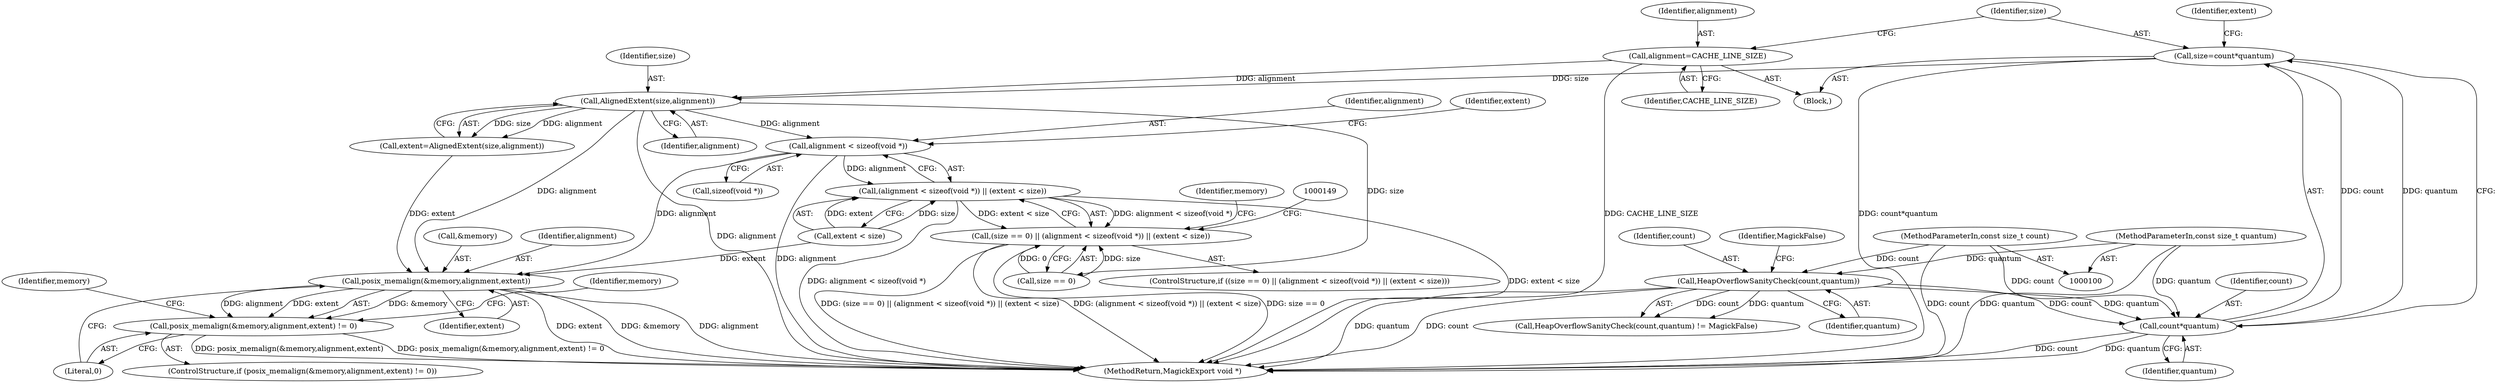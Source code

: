 digraph "0_ImageMagick_0474237508f39c4f783208123431815f1ededb76_3@API" {
"1000140" [label="(Call,alignment < sizeof(void *))"];
"1000131" [label="(Call,AlignedExtent(size,alignment))"];
"1000124" [label="(Call,size=count*quantum)"];
"1000126" [label="(Call,count*quantum)"];
"1000110" [label="(Call,HeapOverflowSanityCheck(count,quantum))"];
"1000101" [label="(MethodParameterIn,const size_t count)"];
"1000102" [label="(MethodParameterIn,const size_t quantum)"];
"1000121" [label="(Call,alignment=CACHE_LINE_SIZE)"];
"1000139" [label="(Call,(alignment < sizeof(void *)) || (extent < size))"];
"1000135" [label="(Call,(size == 0) || (alignment < sizeof(void *)) || (extent < size))"];
"1000153" [label="(Call,posix_memalign(&memory,alignment,extent))"];
"1000152" [label="(Call,posix_memalign(&memory,alignment,extent) != 0)"];
"1000157" [label="(Identifier,extent)"];
"1000154" [label="(Call,&memory)"];
"1000101" [label="(MethodParameterIn,const size_t count)"];
"1000141" [label="(Identifier,alignment)"];
"1000142" [label="(Call,sizeof(void *))"];
"1000140" [label="(Call,alignment < sizeof(void *))"];
"1000153" [label="(Call,posix_memalign(&memory,alignment,extent))"];
"1000110" [label="(Call,HeapOverflowSanityCheck(count,quantum))"];
"1000103" [label="(Block,)"];
"1000156" [label="(Identifier,alignment)"];
"1000123" [label="(Identifier,CACHE_LINE_SIZE)"];
"1000163" [label="(Identifier,memory)"];
"1000155" [label="(Identifier,memory)"];
"1000136" [label="(Call,size == 0)"];
"1000129" [label="(Call,extent=AlignedExtent(size,alignment))"];
"1000135" [label="(Call,(size == 0) || (alignment < sizeof(void *)) || (extent < size))"];
"1000113" [label="(Identifier,MagickFalse)"];
"1000151" [label="(ControlStructure,if (posix_memalign(&memory,alignment,extent) != 0))"];
"1000164" [label="(MethodReturn,MagickExport void *)"];
"1000111" [label="(Identifier,count)"];
"1000160" [label="(Identifier,memory)"];
"1000112" [label="(Identifier,quantum)"];
"1000131" [label="(Call,AlignedExtent(size,alignment))"];
"1000133" [label="(Identifier,alignment)"];
"1000134" [label="(ControlStructure,if ((size == 0) || (alignment < sizeof(void *)) || (extent < size)))"];
"1000145" [label="(Identifier,extent)"];
"1000122" [label="(Identifier,alignment)"];
"1000128" [label="(Identifier,quantum)"];
"1000152" [label="(Call,posix_memalign(&memory,alignment,extent) != 0)"];
"1000126" [label="(Call,count*quantum)"];
"1000102" [label="(MethodParameterIn,const size_t quantum)"];
"1000125" [label="(Identifier,size)"];
"1000132" [label="(Identifier,size)"];
"1000158" [label="(Literal,0)"];
"1000139" [label="(Call,(alignment < sizeof(void *)) || (extent < size))"];
"1000127" [label="(Identifier,count)"];
"1000130" [label="(Identifier,extent)"];
"1000121" [label="(Call,alignment=CACHE_LINE_SIZE)"];
"1000109" [label="(Call,HeapOverflowSanityCheck(count,quantum) != MagickFalse)"];
"1000124" [label="(Call,size=count*quantum)"];
"1000144" [label="(Call,extent < size)"];
"1000140" -> "1000139"  [label="AST: "];
"1000140" -> "1000142"  [label="CFG: "];
"1000141" -> "1000140"  [label="AST: "];
"1000142" -> "1000140"  [label="AST: "];
"1000145" -> "1000140"  [label="CFG: "];
"1000139" -> "1000140"  [label="CFG: "];
"1000140" -> "1000164"  [label="DDG: alignment"];
"1000140" -> "1000139"  [label="DDG: alignment"];
"1000131" -> "1000140"  [label="DDG: alignment"];
"1000140" -> "1000153"  [label="DDG: alignment"];
"1000131" -> "1000129"  [label="AST: "];
"1000131" -> "1000133"  [label="CFG: "];
"1000132" -> "1000131"  [label="AST: "];
"1000133" -> "1000131"  [label="AST: "];
"1000129" -> "1000131"  [label="CFG: "];
"1000131" -> "1000164"  [label="DDG: alignment"];
"1000131" -> "1000129"  [label="DDG: size"];
"1000131" -> "1000129"  [label="DDG: alignment"];
"1000124" -> "1000131"  [label="DDG: size"];
"1000121" -> "1000131"  [label="DDG: alignment"];
"1000131" -> "1000136"  [label="DDG: size"];
"1000131" -> "1000153"  [label="DDG: alignment"];
"1000124" -> "1000103"  [label="AST: "];
"1000124" -> "1000126"  [label="CFG: "];
"1000125" -> "1000124"  [label="AST: "];
"1000126" -> "1000124"  [label="AST: "];
"1000130" -> "1000124"  [label="CFG: "];
"1000124" -> "1000164"  [label="DDG: count*quantum"];
"1000126" -> "1000124"  [label="DDG: count"];
"1000126" -> "1000124"  [label="DDG: quantum"];
"1000126" -> "1000128"  [label="CFG: "];
"1000127" -> "1000126"  [label="AST: "];
"1000128" -> "1000126"  [label="AST: "];
"1000126" -> "1000164"  [label="DDG: count"];
"1000126" -> "1000164"  [label="DDG: quantum"];
"1000110" -> "1000126"  [label="DDG: count"];
"1000110" -> "1000126"  [label="DDG: quantum"];
"1000101" -> "1000126"  [label="DDG: count"];
"1000102" -> "1000126"  [label="DDG: quantum"];
"1000110" -> "1000109"  [label="AST: "];
"1000110" -> "1000112"  [label="CFG: "];
"1000111" -> "1000110"  [label="AST: "];
"1000112" -> "1000110"  [label="AST: "];
"1000113" -> "1000110"  [label="CFG: "];
"1000110" -> "1000164"  [label="DDG: quantum"];
"1000110" -> "1000164"  [label="DDG: count"];
"1000110" -> "1000109"  [label="DDG: count"];
"1000110" -> "1000109"  [label="DDG: quantum"];
"1000101" -> "1000110"  [label="DDG: count"];
"1000102" -> "1000110"  [label="DDG: quantum"];
"1000101" -> "1000100"  [label="AST: "];
"1000101" -> "1000164"  [label="DDG: count"];
"1000102" -> "1000100"  [label="AST: "];
"1000102" -> "1000164"  [label="DDG: quantum"];
"1000121" -> "1000103"  [label="AST: "];
"1000121" -> "1000123"  [label="CFG: "];
"1000122" -> "1000121"  [label="AST: "];
"1000123" -> "1000121"  [label="AST: "];
"1000125" -> "1000121"  [label="CFG: "];
"1000121" -> "1000164"  [label="DDG: CACHE_LINE_SIZE"];
"1000139" -> "1000135"  [label="AST: "];
"1000139" -> "1000144"  [label="CFG: "];
"1000144" -> "1000139"  [label="AST: "];
"1000135" -> "1000139"  [label="CFG: "];
"1000139" -> "1000164"  [label="DDG: alignment < sizeof(void *)"];
"1000139" -> "1000164"  [label="DDG: extent < size"];
"1000139" -> "1000135"  [label="DDG: alignment < sizeof(void *)"];
"1000139" -> "1000135"  [label="DDG: extent < size"];
"1000144" -> "1000139"  [label="DDG: extent"];
"1000144" -> "1000139"  [label="DDG: size"];
"1000135" -> "1000134"  [label="AST: "];
"1000135" -> "1000136"  [label="CFG: "];
"1000136" -> "1000135"  [label="AST: "];
"1000149" -> "1000135"  [label="CFG: "];
"1000155" -> "1000135"  [label="CFG: "];
"1000135" -> "1000164"  [label="DDG: (alignment < sizeof(void *)) || (extent < size)"];
"1000135" -> "1000164"  [label="DDG: (size == 0) || (alignment < sizeof(void *)) || (extent < size)"];
"1000135" -> "1000164"  [label="DDG: size == 0"];
"1000136" -> "1000135"  [label="DDG: size"];
"1000136" -> "1000135"  [label="DDG: 0"];
"1000153" -> "1000152"  [label="AST: "];
"1000153" -> "1000157"  [label="CFG: "];
"1000154" -> "1000153"  [label="AST: "];
"1000156" -> "1000153"  [label="AST: "];
"1000157" -> "1000153"  [label="AST: "];
"1000158" -> "1000153"  [label="CFG: "];
"1000153" -> "1000164"  [label="DDG: extent"];
"1000153" -> "1000164"  [label="DDG: &memory"];
"1000153" -> "1000164"  [label="DDG: alignment"];
"1000153" -> "1000152"  [label="DDG: &memory"];
"1000153" -> "1000152"  [label="DDG: alignment"];
"1000153" -> "1000152"  [label="DDG: extent"];
"1000129" -> "1000153"  [label="DDG: extent"];
"1000144" -> "1000153"  [label="DDG: extent"];
"1000152" -> "1000151"  [label="AST: "];
"1000152" -> "1000158"  [label="CFG: "];
"1000158" -> "1000152"  [label="AST: "];
"1000160" -> "1000152"  [label="CFG: "];
"1000163" -> "1000152"  [label="CFG: "];
"1000152" -> "1000164"  [label="DDG: posix_memalign(&memory,alignment,extent) != 0"];
"1000152" -> "1000164"  [label="DDG: posix_memalign(&memory,alignment,extent)"];
}
